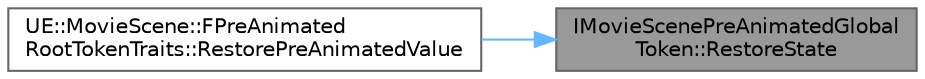 digraph "IMovieScenePreAnimatedGlobalToken::RestoreState"
{
 // INTERACTIVE_SVG=YES
 // LATEX_PDF_SIZE
  bgcolor="transparent";
  edge [fontname=Helvetica,fontsize=10,labelfontname=Helvetica,labelfontsize=10];
  node [fontname=Helvetica,fontsize=10,shape=box,height=0.2,width=0.4];
  rankdir="RL";
  Node1 [id="Node000001",label="IMovieScenePreAnimatedGlobal\lToken::RestoreState",height=0.2,width=0.4,color="gray40", fillcolor="grey60", style="filled", fontcolor="black",tooltip="Restore global state for a root track."];
  Node1 -> Node2 [id="edge1_Node000001_Node000002",dir="back",color="steelblue1",style="solid",tooltip=" "];
  Node2 [id="Node000002",label="UE::MovieScene::FPreAnimated\lRootTokenTraits::RestorePreAnimatedValue",height=0.2,width=0.4,color="grey40", fillcolor="white", style="filled",URL="$d7/d35/structUE_1_1MovieScene_1_1FPreAnimatedRootTokenTraits.html#ae780710d09a1352cf5a8d473c121f042",tooltip=" "];
}
